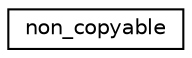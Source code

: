 digraph "Graphical Class Hierarchy"
{
  edge [fontname="Helvetica",fontsize="10",labelfontname="Helvetica",labelfontsize="10"];
  node [fontname="Helvetica",fontsize="10",shape=record];
  rankdir="LR";
  Node0 [label="non_copyable",height=0.2,width=0.4,color="black", fillcolor="white", style="filled",URL="$classnon__copyable.html"];
}
